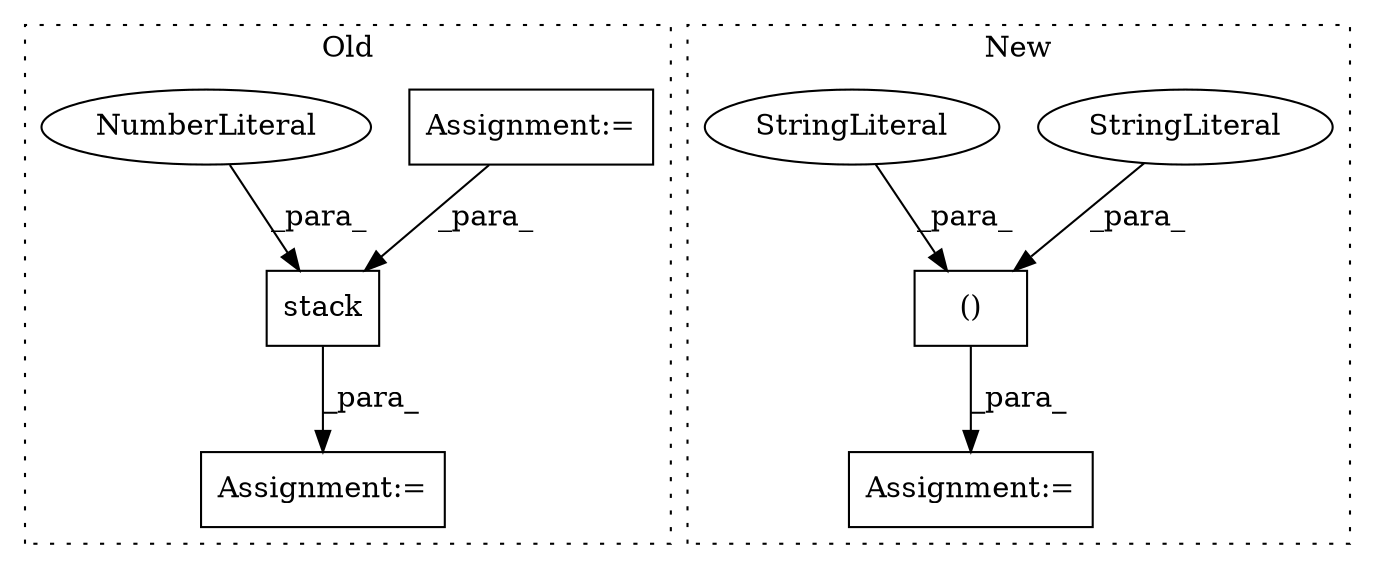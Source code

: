 digraph G {
subgraph cluster0 {
1 [label="stack" a="32" s="28333,28476" l="17,1" shape="box"];
3 [label="Assignment:=" a="7" s="28311" l="1" shape="box"];
4 [label="Assignment:=" a="7" s="28220" l="1" shape="box"];
5 [label="NumberLiteral" a="34" s="28475" l="1" shape="ellipse"];
label = "Old";
style="dotted";
}
subgraph cluster1 {
2 [label="()" a="106" s="27211" l="87" shape="box"];
6 [label="Assignment:=" a="7" s="27329" l="1" shape="box"];
7 [label="StringLiteral" a="45" s="27211" l="17" shape="ellipse"];
8 [label="StringLiteral" a="45" s="27282" l="16" shape="ellipse"];
label = "New";
style="dotted";
}
1 -> 3 [label="_para_"];
2 -> 6 [label="_para_"];
4 -> 1 [label="_para_"];
5 -> 1 [label="_para_"];
7 -> 2 [label="_para_"];
8 -> 2 [label="_para_"];
}